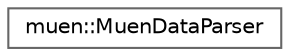digraph "Graphical Class Hierarchy"
{
 // LATEX_PDF_SIZE
  bgcolor="transparent";
  edge [fontname=Helvetica,fontsize=10,labelfontname=Helvetica,labelfontsize=10];
  node [fontname=Helvetica,fontsize=10,shape=box,height=0.2,width=0.4];
  rankdir="LR";
  Node0 [id="Node000000",label="muen::MuenDataParser",height=0.2,width=0.4,color="grey40", fillcolor="white", style="filled",URL="$classmuen_1_1MuenDataParser.html",tooltip="class for parsing muen data from a file."];
}
